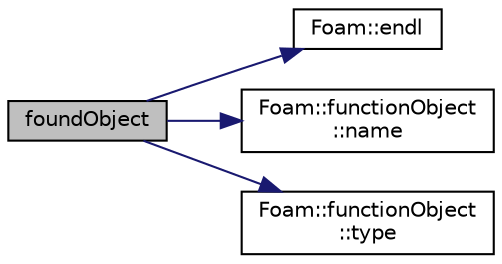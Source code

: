 digraph "foundObject"
{
  bgcolor="transparent";
  edge [fontname="Helvetica",fontsize="10",labelfontname="Helvetica",labelfontsize="10"];
  node [fontname="Helvetica",fontsize="10",shape=record];
  rankdir="LR";
  Node1 [label="foundObject",height=0.2,width=0.4,color="black", fillcolor="grey75", style="filled" fontcolor="black"];
  Node1 -> Node2 [color="midnightblue",fontsize="10",style="solid",fontname="Helvetica"];
  Node2 [label="Foam::endl",height=0.2,width=0.4,color="black",URL="$namespaceFoam.html#a2db8fe02a0d3909e9351bb4275b23ce4",tooltip="Add newline and flush stream. "];
  Node1 -> Node3 [color="midnightblue",fontsize="10",style="solid",fontname="Helvetica"];
  Node3 [label="Foam::functionObject\l::name",height=0.2,width=0.4,color="black",URL="$classFoam_1_1functionObject.html#a6d60057c26042eaf7fa1b3b6fb07b582",tooltip="Return the name of this functionObject. "];
  Node1 -> Node4 [color="midnightblue",fontsize="10",style="solid",fontname="Helvetica"];
  Node4 [label="Foam::functionObject\l::type",height=0.2,width=0.4,color="black",URL="$classFoam_1_1functionObject.html#a116f50bec7e5649751b6478270a9ee5f",tooltip="Runtime type information. "];
}
